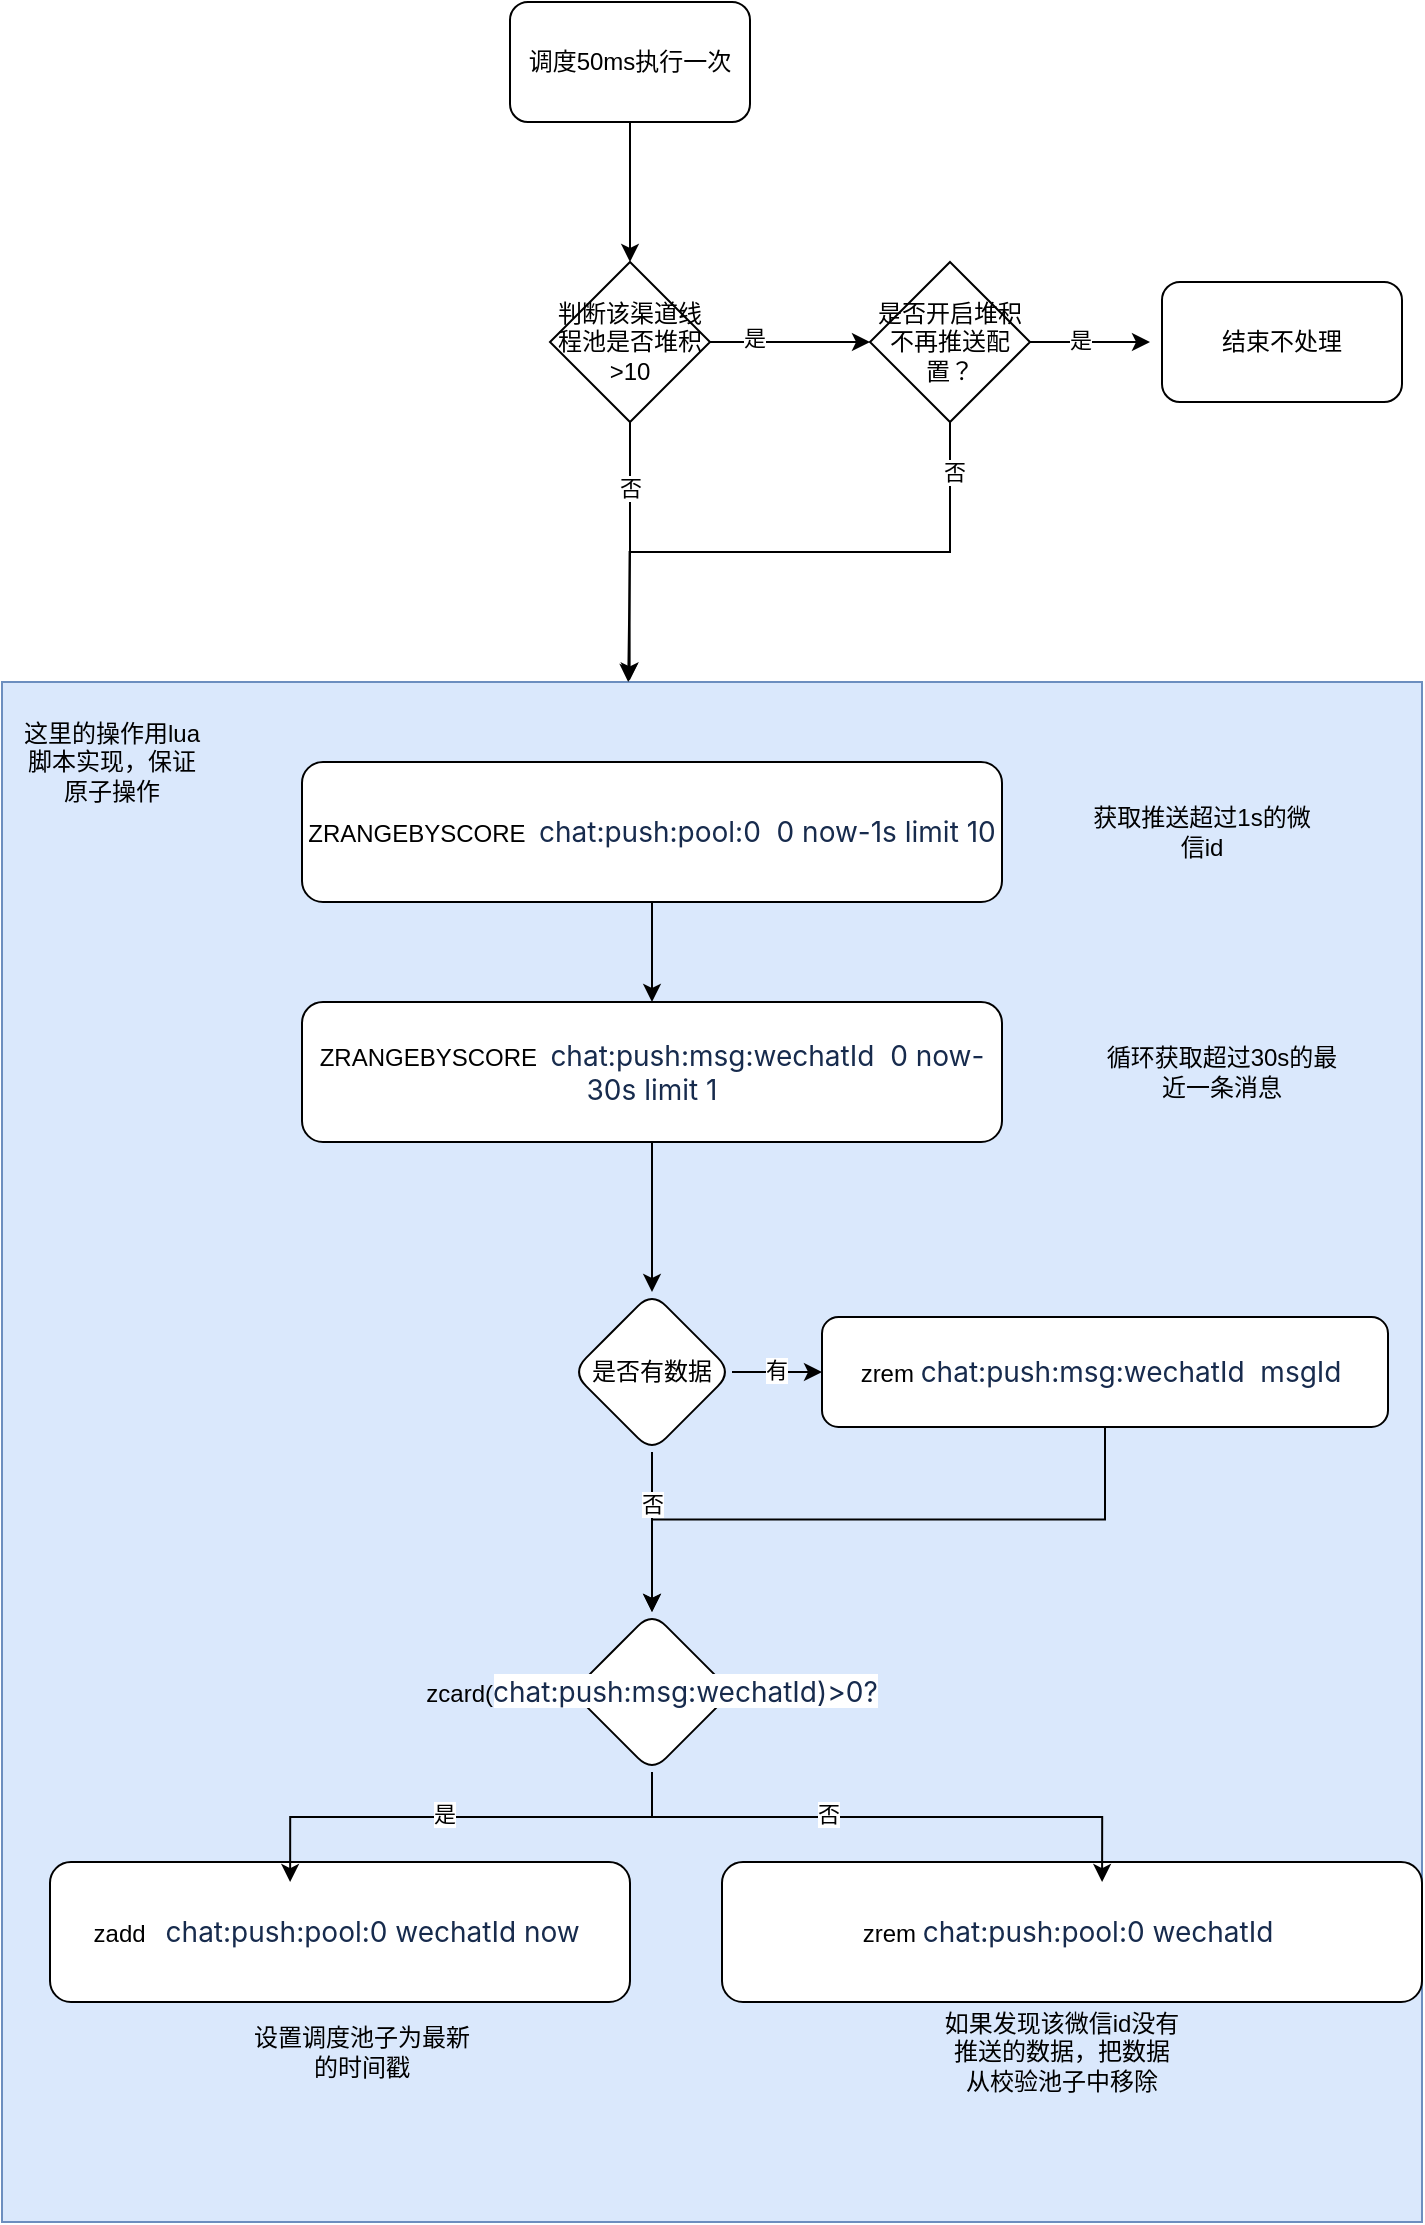 <mxfile version="25.0.1">
  <diagram name="第 1 页" id="Dj7ZMOlqqRTxiMXy6nXF">
    <mxGraphModel dx="984" dy="1876" grid="1" gridSize="10" guides="1" tooltips="1" connect="1" arrows="1" fold="1" page="1" pageScale="1" pageWidth="827" pageHeight="1169" math="0" shadow="0">
      <root>
        <mxCell id="0" />
        <mxCell id="1" parent="0" />
        <mxCell id="oY4tXYWYpJa_dLLlIFJh-15" value="" style="rounded=0;whiteSpace=wrap;html=1;fillColor=#dae8fc;strokeColor=#6c8ebf;" parent="1" vertex="1">
          <mxGeometry x="100" y="-50" width="710" height="770" as="geometry" />
        </mxCell>
        <mxCell id="JLOEnSss2PFi8Fotbn9D-2" value="" style="edgeStyle=orthogonalEdgeStyle;rounded=0;orthogonalLoop=1;jettySize=auto;html=1;" parent="1" source="oY4tXYWYpJa_dLLlIFJh-2" target="JLOEnSss2PFi8Fotbn9D-1" edge="1">
          <mxGeometry relative="1" as="geometry" />
        </mxCell>
        <mxCell id="oY4tXYWYpJa_dLLlIFJh-2" value="ZRANGEBYSCORE&amp;nbsp;&amp;nbsp;&lt;span style=&quot;color: rgb(23, 43, 77); font-family: -apple-system, &amp;quot;system-ui&amp;quot;, &amp;quot;Segoe UI&amp;quot;, Roboto, Oxygen, Ubuntu, &amp;quot;Fira Sans&amp;quot;, &amp;quot;Droid Sans&amp;quot;, &amp;quot;Helvetica Neue&amp;quot;, sans-serif; font-size: 14px; text-align: start; background-color: rgb(255, 255, 255);&quot;&gt;chat:push:pool:0&amp;nbsp; 0 now-1s limit 10&lt;/span&gt;" style="rounded=1;whiteSpace=wrap;html=1;" parent="1" vertex="1">
          <mxGeometry x="250" y="-10" width="350" height="70" as="geometry" />
        </mxCell>
        <mxCell id="oY4tXYWYpJa_dLLlIFJh-3" value="获取推送超过1s的微信id" style="text;html=1;align=center;verticalAlign=middle;whiteSpace=wrap;rounded=0;" parent="1" vertex="1">
          <mxGeometry x="640" width="120" height="50" as="geometry" />
        </mxCell>
        <mxCell id="3K2m-tVRlr8SHnRRfaav-12" style="edgeStyle=orthogonalEdgeStyle;rounded=0;orthogonalLoop=1;jettySize=auto;html=1;exitX=0.5;exitY=1;exitDx=0;exitDy=0;entryX=0.5;entryY=0;entryDx=0;entryDy=0;" parent="1" source="oY4tXYWYpJa_dLLlIFJh-4" target="3K2m-tVRlr8SHnRRfaav-9" edge="1">
          <mxGeometry relative="1" as="geometry" />
        </mxCell>
        <mxCell id="oY4tXYWYpJa_dLLlIFJh-4" value="zrem&amp;nbsp;&lt;span style=&quot;color: rgb(23, 43, 77); font-family: -apple-system, &amp;quot;system-ui&amp;quot;, &amp;quot;Segoe UI&amp;quot;, Roboto, Oxygen, Ubuntu, &amp;quot;Fira Sans&amp;quot;, &amp;quot;Droid Sans&amp;quot;, &amp;quot;Helvetica Neue&amp;quot;, sans-serif; font-size: 14px; text-align: left; background-color: rgb(255, 255, 255);&quot;&gt;chat:push:msg:wechatId&amp;nbsp; msgId&amp;nbsp;&lt;/span&gt;" style="rounded=1;whiteSpace=wrap;html=1;" parent="1" vertex="1">
          <mxGeometry x="510" y="267.5" width="283" height="55" as="geometry" />
        </mxCell>
        <mxCell id="oY4tXYWYpJa_dLLlIFJh-6" value="循环获取超过30s的最近一条消息" style="text;html=1;align=center;verticalAlign=middle;whiteSpace=wrap;rounded=0;" parent="1" vertex="1">
          <mxGeometry x="650" y="120" width="120" height="50" as="geometry" />
        </mxCell>
        <mxCell id="oY4tXYWYpJa_dLLlIFJh-11" value="zrem&amp;nbsp;&lt;span style=&quot;color: rgb(23, 43, 77); font-family: -apple-system, &amp;quot;system-ui&amp;quot;, &amp;quot;Segoe UI&amp;quot;, Roboto, Oxygen, Ubuntu, &amp;quot;Fira Sans&amp;quot;, &amp;quot;Droid Sans&amp;quot;, &amp;quot;Helvetica Neue&amp;quot;, sans-serif; font-size: 14px; text-align: start; background-color: rgb(255, 255, 255);&quot;&gt;chat:push:pool:0&amp;nbsp;&lt;/span&gt;&lt;span style=&quot;color: rgb(23, 43, 77); font-family: -apple-system, &amp;quot;system-ui&amp;quot;, &amp;quot;Segoe UI&amp;quot;, Roboto, Oxygen, Ubuntu, &amp;quot;Fira Sans&amp;quot;, &amp;quot;Droid Sans&amp;quot;, &amp;quot;Helvetica Neue&amp;quot;, sans-serif; font-size: 14px; text-align: left; background-color: rgb(255, 255, 255);&quot;&gt;wechatId&lt;/span&gt;&lt;span style=&quot;color: rgb(23, 43, 77); font-family: -apple-system, &amp;quot;system-ui&amp;quot;, &amp;quot;Segoe UI&amp;quot;, Roboto, Oxygen, Ubuntu, &amp;quot;Fira Sans&amp;quot;, &amp;quot;Droid Sans&amp;quot;, &amp;quot;Helvetica Neue&amp;quot;, sans-serif; font-size: 14px; text-align: start; background-color: rgb(255, 255, 255);&quot;&gt;&amp;nbsp;&lt;/span&gt;" style="rounded=1;whiteSpace=wrap;html=1;" parent="1" vertex="1">
          <mxGeometry x="460" y="540" width="350" height="70" as="geometry" />
        </mxCell>
        <mxCell id="oY4tXYWYpJa_dLLlIFJh-14" value="如果发现该微信id没有推送的数据，把数据从校验池子中移除" style="text;html=1;align=center;verticalAlign=middle;whiteSpace=wrap;rounded=0;" parent="1" vertex="1">
          <mxGeometry x="570" y="610" width="120" height="50" as="geometry" />
        </mxCell>
        <mxCell id="oY4tXYWYpJa_dLLlIFJh-16" value="这里的操作用lua脚本实现，保证原子操作" style="text;html=1;align=center;verticalAlign=middle;whiteSpace=wrap;rounded=0;" parent="1" vertex="1">
          <mxGeometry x="110" y="-40" width="90" height="60" as="geometry" />
        </mxCell>
        <mxCell id="oY4tXYWYpJa_dLLlIFJh-17" value="zadd&amp;nbsp;&amp;nbsp;&amp;nbsp;&lt;span style=&quot;color: rgb(23, 43, 77); font-family: -apple-system, &amp;quot;system-ui&amp;quot;, &amp;quot;Segoe UI&amp;quot;, Roboto, Oxygen, Ubuntu, &amp;quot;Fira Sans&amp;quot;, &amp;quot;Droid Sans&amp;quot;, &amp;quot;Helvetica Neue&amp;quot;, sans-serif; font-size: 14px; text-align: start; background-color: rgb(255, 255, 255);&quot;&gt;chat:push:pool:0&amp;nbsp;&lt;/span&gt;&lt;span style=&quot;color: rgb(23, 43, 77); font-family: -apple-system, &amp;quot;system-ui&amp;quot;, &amp;quot;Segoe UI&amp;quot;, Roboto, Oxygen, Ubuntu, &amp;quot;Fira Sans&amp;quot;, &amp;quot;Droid Sans&amp;quot;, &amp;quot;Helvetica Neue&amp;quot;, sans-serif; font-size: 14px; text-align: left; background-color: rgb(255, 255, 255);&quot;&gt;wechatId now&lt;/span&gt;&lt;span style=&quot;background-color: initial;&quot;&gt;&amp;nbsp;&lt;/span&gt;" style="rounded=1;whiteSpace=wrap;html=1;" parent="1" vertex="1">
          <mxGeometry x="124" y="540" width="290" height="70" as="geometry" />
        </mxCell>
        <mxCell id="oY4tXYWYpJa_dLLlIFJh-20" value="设置调度池子为最新的时间戳" style="text;html=1;align=center;verticalAlign=middle;whiteSpace=wrap;rounded=0;" parent="1" vertex="1">
          <mxGeometry x="220" y="610" width="120" height="50" as="geometry" />
        </mxCell>
        <mxCell id="3K2m-tVRlr8SHnRRfaav-2" value="" style="edgeStyle=orthogonalEdgeStyle;rounded=0;orthogonalLoop=1;jettySize=auto;html=1;" parent="1" source="JLOEnSss2PFi8Fotbn9D-1" target="3K2m-tVRlr8SHnRRfaav-1" edge="1">
          <mxGeometry relative="1" as="geometry" />
        </mxCell>
        <mxCell id="JLOEnSss2PFi8Fotbn9D-1" value="ZRANGEBYSCORE&amp;nbsp;&amp;nbsp;&lt;span style=&quot;color: rgb(23, 43, 77); font-family: -apple-system, &amp;quot;system-ui&amp;quot;, &amp;quot;Segoe UI&amp;quot;, Roboto, Oxygen, Ubuntu, &amp;quot;Fira Sans&amp;quot;, &amp;quot;Droid Sans&amp;quot;, &amp;quot;Helvetica Neue&amp;quot;, sans-serif; font-size: 14px; text-align: left; background-color: rgb(255, 255, 255);&quot;&gt;chat:push:msg:wechatId&lt;/span&gt;&lt;span style=&quot;color: rgb(23, 43, 77); font-family: -apple-system, &amp;quot;system-ui&amp;quot;, &amp;quot;Segoe UI&amp;quot;, Roboto, Oxygen, Ubuntu, &amp;quot;Fira Sans&amp;quot;, &amp;quot;Droid Sans&amp;quot;, &amp;quot;Helvetica Neue&amp;quot;, sans-serif; font-size: 14px; text-align: start; background-color: rgb(255, 255, 255);&quot;&gt;&amp;nbsp; 0 now-30s limit 1&lt;/span&gt;" style="rounded=1;whiteSpace=wrap;html=1;" parent="1" vertex="1">
          <mxGeometry x="250" y="110" width="350" height="70" as="geometry" />
        </mxCell>
        <mxCell id="3K2m-tVRlr8SHnRRfaav-7" style="edgeStyle=orthogonalEdgeStyle;rounded=0;orthogonalLoop=1;jettySize=auto;html=1;exitX=1;exitY=0.5;exitDx=0;exitDy=0;entryX=0;entryY=0.5;entryDx=0;entryDy=0;" parent="1" source="3K2m-tVRlr8SHnRRfaav-1" target="oY4tXYWYpJa_dLLlIFJh-4" edge="1">
          <mxGeometry relative="1" as="geometry" />
        </mxCell>
        <mxCell id="3K2m-tVRlr8SHnRRfaav-8" value="有" style="edgeLabel;html=1;align=center;verticalAlign=middle;resizable=0;points=[];" parent="3K2m-tVRlr8SHnRRfaav-7" vertex="1" connectable="0">
          <mxGeometry x="-0.022" y="1" relative="1" as="geometry">
            <mxPoint as="offset" />
          </mxGeometry>
        </mxCell>
        <mxCell id="3K2m-tVRlr8SHnRRfaav-10" value="" style="edgeStyle=orthogonalEdgeStyle;rounded=0;orthogonalLoop=1;jettySize=auto;html=1;" parent="1" source="3K2m-tVRlr8SHnRRfaav-1" target="3K2m-tVRlr8SHnRRfaav-9" edge="1">
          <mxGeometry relative="1" as="geometry" />
        </mxCell>
        <mxCell id="3K2m-tVRlr8SHnRRfaav-11" value="否" style="edgeLabel;html=1;align=center;verticalAlign=middle;resizable=0;points=[];" parent="3K2m-tVRlr8SHnRRfaav-10" vertex="1" connectable="0">
          <mxGeometry x="-0.35" relative="1" as="geometry">
            <mxPoint as="offset" />
          </mxGeometry>
        </mxCell>
        <mxCell id="3K2m-tVRlr8SHnRRfaav-1" value="是否有数据" style="rhombus;whiteSpace=wrap;html=1;rounded=1;" parent="1" vertex="1">
          <mxGeometry x="385" y="255" width="80" height="80" as="geometry" />
        </mxCell>
        <mxCell id="3K2m-tVRlr8SHnRRfaav-9" value="zcard(&lt;span style=&quot;color: rgb(23, 43, 77); font-family: -apple-system, &amp;quot;system-ui&amp;quot;, &amp;quot;Segoe UI&amp;quot;, Roboto, Oxygen, Ubuntu, &amp;quot;Fira Sans&amp;quot;, &amp;quot;Droid Sans&amp;quot;, &amp;quot;Helvetica Neue&amp;quot;, sans-serif; font-size: 14px; text-align: left; background-color: rgb(255, 255, 255);&quot;&gt;chat:push:msg:wechatId&lt;/span&gt;&lt;span style=&quot;color: rgb(23, 43, 77); font-family: -apple-system, &amp;quot;system-ui&amp;quot;, &amp;quot;Segoe UI&amp;quot;, Roboto, Oxygen, Ubuntu, &amp;quot;Fira Sans&amp;quot;, &amp;quot;Droid Sans&amp;quot;, &amp;quot;Helvetica Neue&amp;quot;, sans-serif; font-size: 14px; text-align: start; background-color: rgb(255, 255, 255);&quot;&gt;)&amp;gt;0?&lt;/span&gt;" style="rhombus;whiteSpace=wrap;html=1;rounded=1;" parent="1" vertex="1">
          <mxGeometry x="385" y="415" width="80" height="80" as="geometry" />
        </mxCell>
        <mxCell id="3K2m-tVRlr8SHnRRfaav-13" style="edgeStyle=orthogonalEdgeStyle;rounded=0;orthogonalLoop=1;jettySize=auto;html=1;exitX=0.5;exitY=1;exitDx=0;exitDy=0;entryX=0.414;entryY=0.143;entryDx=0;entryDy=0;entryPerimeter=0;" parent="1" source="3K2m-tVRlr8SHnRRfaav-9" target="oY4tXYWYpJa_dLLlIFJh-17" edge="1">
          <mxGeometry relative="1" as="geometry" />
        </mxCell>
        <mxCell id="3K2m-tVRlr8SHnRRfaav-15" value="是" style="edgeLabel;html=1;align=center;verticalAlign=middle;resizable=0;points=[];" parent="3K2m-tVRlr8SHnRRfaav-13" vertex="1" connectable="0">
          <mxGeometry x="0.072" y="-3" relative="1" as="geometry">
            <mxPoint y="1" as="offset" />
          </mxGeometry>
        </mxCell>
        <mxCell id="3K2m-tVRlr8SHnRRfaav-14" style="edgeStyle=orthogonalEdgeStyle;rounded=0;orthogonalLoop=1;jettySize=auto;html=1;exitX=0.5;exitY=1;exitDx=0;exitDy=0;entryX=0.543;entryY=0.143;entryDx=0;entryDy=0;entryPerimeter=0;" parent="1" source="3K2m-tVRlr8SHnRRfaav-9" target="oY4tXYWYpJa_dLLlIFJh-11" edge="1">
          <mxGeometry relative="1" as="geometry" />
        </mxCell>
        <mxCell id="3K2m-tVRlr8SHnRRfaav-16" value="否" style="edgeLabel;html=1;align=center;verticalAlign=middle;resizable=0;points=[];" parent="3K2m-tVRlr8SHnRRfaav-14" vertex="1" connectable="0">
          <mxGeometry x="-0.211" y="3" relative="1" as="geometry">
            <mxPoint y="1" as="offset" />
          </mxGeometry>
        </mxCell>
        <mxCell id="qrEjBD7WP3gps802zZGa-11" style="edgeStyle=orthogonalEdgeStyle;rounded=0;orthogonalLoop=1;jettySize=auto;html=1;exitX=0.5;exitY=1;exitDx=0;exitDy=0;entryX=0.5;entryY=0;entryDx=0;entryDy=0;" edge="1" parent="1" source="qrEjBD7WP3gps802zZGa-1" target="qrEjBD7WP3gps802zZGa-4">
          <mxGeometry relative="1" as="geometry" />
        </mxCell>
        <mxCell id="qrEjBD7WP3gps802zZGa-1" value="调度50ms执行一次" style="rounded=1;whiteSpace=wrap;html=1;" vertex="1" parent="1">
          <mxGeometry x="354" y="-390" width="120" height="60" as="geometry" />
        </mxCell>
        <mxCell id="qrEjBD7WP3gps802zZGa-8" value="" style="edgeStyle=orthogonalEdgeStyle;rounded=0;orthogonalLoop=1;jettySize=auto;html=1;" edge="1" parent="1" source="qrEjBD7WP3gps802zZGa-4" target="qrEjBD7WP3gps802zZGa-7">
          <mxGeometry relative="1" as="geometry" />
        </mxCell>
        <mxCell id="qrEjBD7WP3gps802zZGa-17" value="是" style="edgeLabel;html=1;align=center;verticalAlign=middle;resizable=0;points=[];" vertex="1" connectable="0" parent="qrEjBD7WP3gps802zZGa-8">
          <mxGeometry x="-0.45" y="2" relative="1" as="geometry">
            <mxPoint as="offset" />
          </mxGeometry>
        </mxCell>
        <mxCell id="qrEjBD7WP3gps802zZGa-4" value="判断该渠道线程池是否堆积&amp;gt;10" style="rhombus;whiteSpace=wrap;html=1;" vertex="1" parent="1">
          <mxGeometry x="374" y="-260" width="80" height="80" as="geometry" />
        </mxCell>
        <mxCell id="qrEjBD7WP3gps802zZGa-10" value="" style="edgeStyle=orthogonalEdgeStyle;rounded=0;orthogonalLoop=1;jettySize=auto;html=1;" edge="1" parent="1" source="qrEjBD7WP3gps802zZGa-7">
          <mxGeometry relative="1" as="geometry">
            <mxPoint x="674" y="-220" as="targetPoint" />
          </mxGeometry>
        </mxCell>
        <mxCell id="qrEjBD7WP3gps802zZGa-16" value="是" style="edgeLabel;html=1;align=center;verticalAlign=middle;resizable=0;points=[];" vertex="1" connectable="0" parent="qrEjBD7WP3gps802zZGa-10">
          <mxGeometry x="-0.174" y="1" relative="1" as="geometry">
            <mxPoint as="offset" />
          </mxGeometry>
        </mxCell>
        <mxCell id="qrEjBD7WP3gps802zZGa-7" value="是否开启堆积不再推送配置？" style="rhombus;whiteSpace=wrap;html=1;" vertex="1" parent="1">
          <mxGeometry x="534" y="-260" width="80" height="80" as="geometry" />
        </mxCell>
        <mxCell id="qrEjBD7WP3gps802zZGa-12" value="结束不处理" style="rounded=1;whiteSpace=wrap;html=1;" vertex="1" parent="1">
          <mxGeometry x="680" y="-250" width="120" height="60" as="geometry" />
        </mxCell>
        <mxCell id="qrEjBD7WP3gps802zZGa-13" style="edgeStyle=orthogonalEdgeStyle;rounded=0;orthogonalLoop=1;jettySize=auto;html=1;exitX=0.5;exitY=1;exitDx=0;exitDy=0;entryX=0.441;entryY=0;entryDx=0;entryDy=0;entryPerimeter=0;" edge="1" parent="1" source="qrEjBD7WP3gps802zZGa-4" target="oY4tXYWYpJa_dLLlIFJh-15">
          <mxGeometry relative="1" as="geometry" />
        </mxCell>
        <mxCell id="qrEjBD7WP3gps802zZGa-18" value="否" style="edgeLabel;html=1;align=center;verticalAlign=middle;resizable=0;points=[];" vertex="1" connectable="0" parent="qrEjBD7WP3gps802zZGa-13">
          <mxGeometry x="-0.496" relative="1" as="geometry">
            <mxPoint as="offset" />
          </mxGeometry>
        </mxCell>
        <mxCell id="qrEjBD7WP3gps802zZGa-14" style="edgeStyle=orthogonalEdgeStyle;rounded=0;orthogonalLoop=1;jettySize=auto;html=1;exitX=0.5;exitY=1;exitDx=0;exitDy=0;entryX=0.442;entryY=-0.001;entryDx=0;entryDy=0;entryPerimeter=0;" edge="1" parent="1" source="qrEjBD7WP3gps802zZGa-7" target="oY4tXYWYpJa_dLLlIFJh-15">
          <mxGeometry relative="1" as="geometry" />
        </mxCell>
        <mxCell id="qrEjBD7WP3gps802zZGa-15" value="否" style="edgeLabel;html=1;align=center;verticalAlign=middle;resizable=0;points=[];" vertex="1" connectable="0" parent="qrEjBD7WP3gps802zZGa-14">
          <mxGeometry x="-0.827" y="2" relative="1" as="geometry">
            <mxPoint as="offset" />
          </mxGeometry>
        </mxCell>
      </root>
    </mxGraphModel>
  </diagram>
</mxfile>
